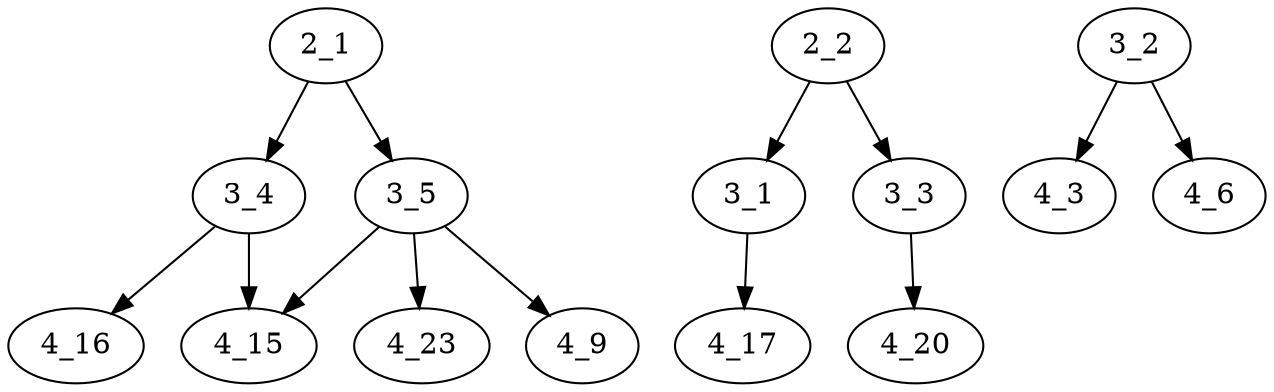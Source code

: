 digraph Embedding {

	"2_1" -> "3_4";
	"2_1" -> "3_5";
	"2_2" -> "3_1";
	"2_2" -> "3_3";
	         "3_2";

	"3_5" -> "4_23";
	"3_3" -> "4_20";
	"3_4" -> "4_16";
	"3_1" -> "4_17";
	"3_5" -> "4_15";
	"3_2" -> "4_3";
	"3_2" -> "4_6";
	"3_5" -> "4_9";
	"3_4" -> "4_15";
}

